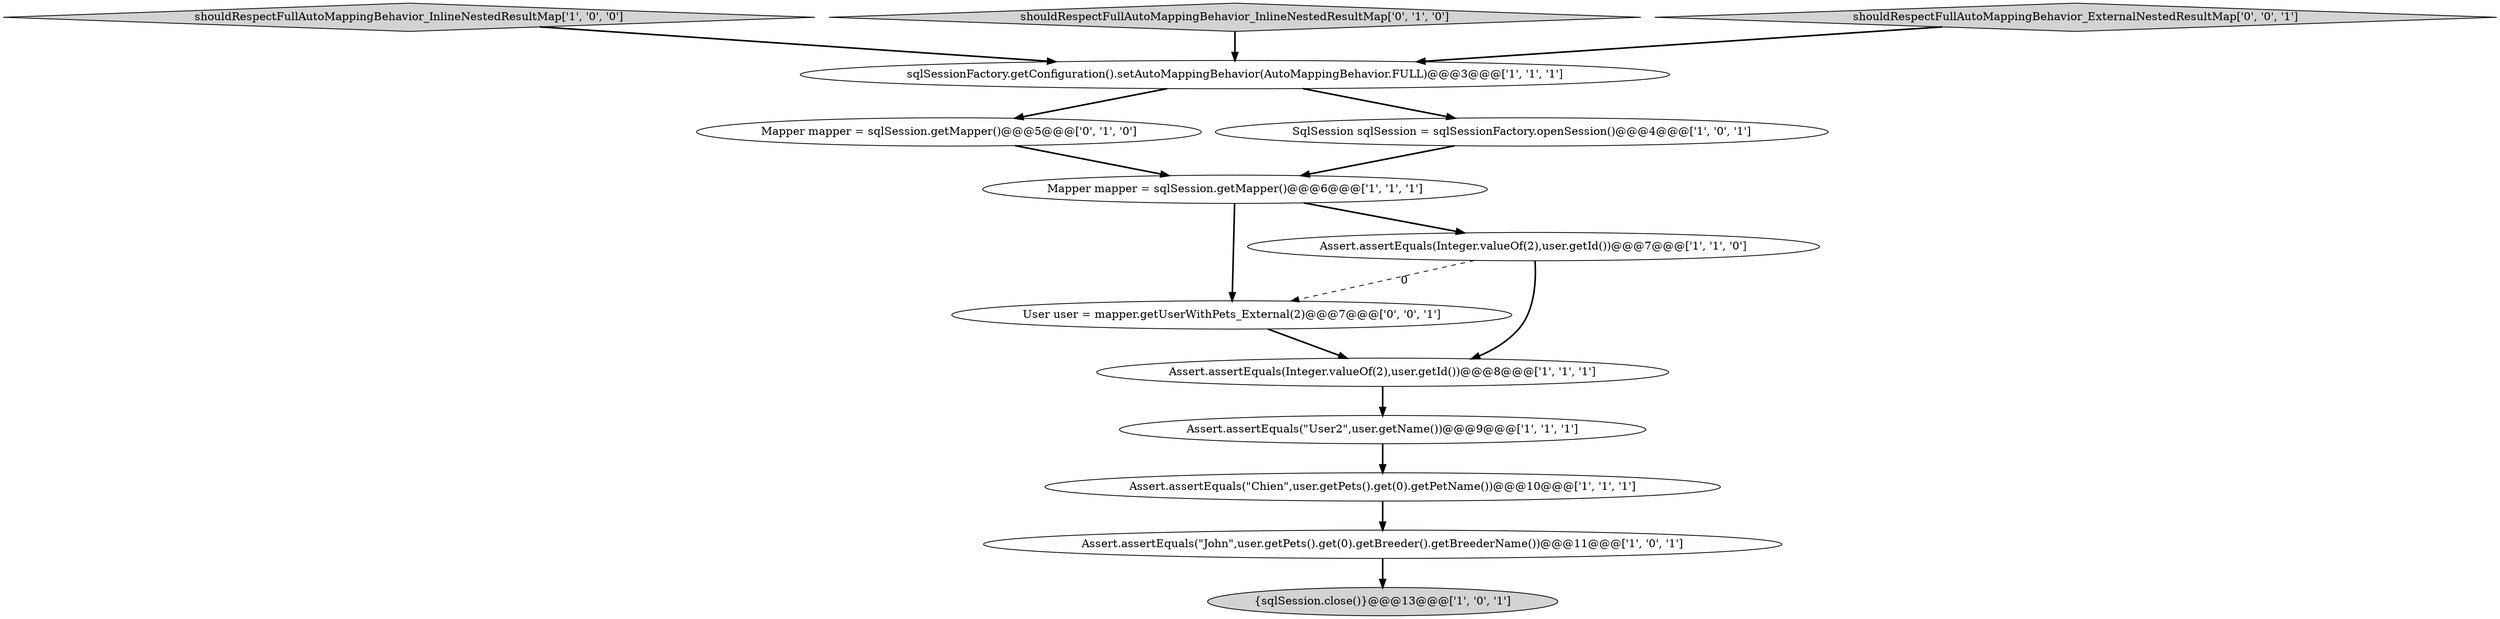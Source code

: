 digraph {
4 [style = filled, label = "Assert.assertEquals(Integer.valueOf(2),user.getId())@@@8@@@['1', '1', '1']", fillcolor = white, shape = ellipse image = "AAA0AAABBB1BBB"];
12 [style = filled, label = "User user = mapper.getUserWithPets_External(2)@@@7@@@['0', '0', '1']", fillcolor = white, shape = ellipse image = "AAA0AAABBB3BBB"];
11 [style = filled, label = "Mapper mapper = sqlSession.getMapper()@@@5@@@['0', '1', '0']", fillcolor = white, shape = ellipse image = "AAA0AAABBB2BBB"];
1 [style = filled, label = "shouldRespectFullAutoMappingBehavior_InlineNestedResultMap['1', '0', '0']", fillcolor = lightgray, shape = diamond image = "AAA0AAABBB1BBB"];
5 [style = filled, label = "{sqlSession.close()}@@@13@@@['1', '0', '1']", fillcolor = lightgray, shape = ellipse image = "AAA0AAABBB1BBB"];
0 [style = filled, label = "Assert.assertEquals(Integer.valueOf(2),user.getId())@@@7@@@['1', '1', '0']", fillcolor = white, shape = ellipse image = "AAA0AAABBB1BBB"];
10 [style = filled, label = "shouldRespectFullAutoMappingBehavior_InlineNestedResultMap['0', '1', '0']", fillcolor = lightgray, shape = diamond image = "AAA0AAABBB2BBB"];
13 [style = filled, label = "shouldRespectFullAutoMappingBehavior_ExternalNestedResultMap['0', '0', '1']", fillcolor = lightgray, shape = diamond image = "AAA0AAABBB3BBB"];
2 [style = filled, label = "SqlSession sqlSession = sqlSessionFactory.openSession()@@@4@@@['1', '0', '1']", fillcolor = white, shape = ellipse image = "AAA0AAABBB1BBB"];
6 [style = filled, label = "Assert.assertEquals(\"User2\",user.getName())@@@9@@@['1', '1', '1']", fillcolor = white, shape = ellipse image = "AAA0AAABBB1BBB"];
7 [style = filled, label = "Assert.assertEquals(\"Chien\",user.getPets().get(0).getPetName())@@@10@@@['1', '1', '1']", fillcolor = white, shape = ellipse image = "AAA0AAABBB1BBB"];
9 [style = filled, label = "Assert.assertEquals(\"John\",user.getPets().get(0).getBreeder().getBreederName())@@@11@@@['1', '0', '1']", fillcolor = white, shape = ellipse image = "AAA0AAABBB1BBB"];
8 [style = filled, label = "sqlSessionFactory.getConfiguration().setAutoMappingBehavior(AutoMappingBehavior.FULL)@@@3@@@['1', '1', '1']", fillcolor = white, shape = ellipse image = "AAA0AAABBB1BBB"];
3 [style = filled, label = "Mapper mapper = sqlSession.getMapper()@@@6@@@['1', '1', '1']", fillcolor = white, shape = ellipse image = "AAA0AAABBB1BBB"];
9->5 [style = bold, label=""];
7->9 [style = bold, label=""];
0->12 [style = dashed, label="0"];
1->8 [style = bold, label=""];
3->12 [style = bold, label=""];
6->7 [style = bold, label=""];
8->2 [style = bold, label=""];
10->8 [style = bold, label=""];
11->3 [style = bold, label=""];
0->4 [style = bold, label=""];
4->6 [style = bold, label=""];
8->11 [style = bold, label=""];
12->4 [style = bold, label=""];
13->8 [style = bold, label=""];
3->0 [style = bold, label=""];
2->3 [style = bold, label=""];
}
